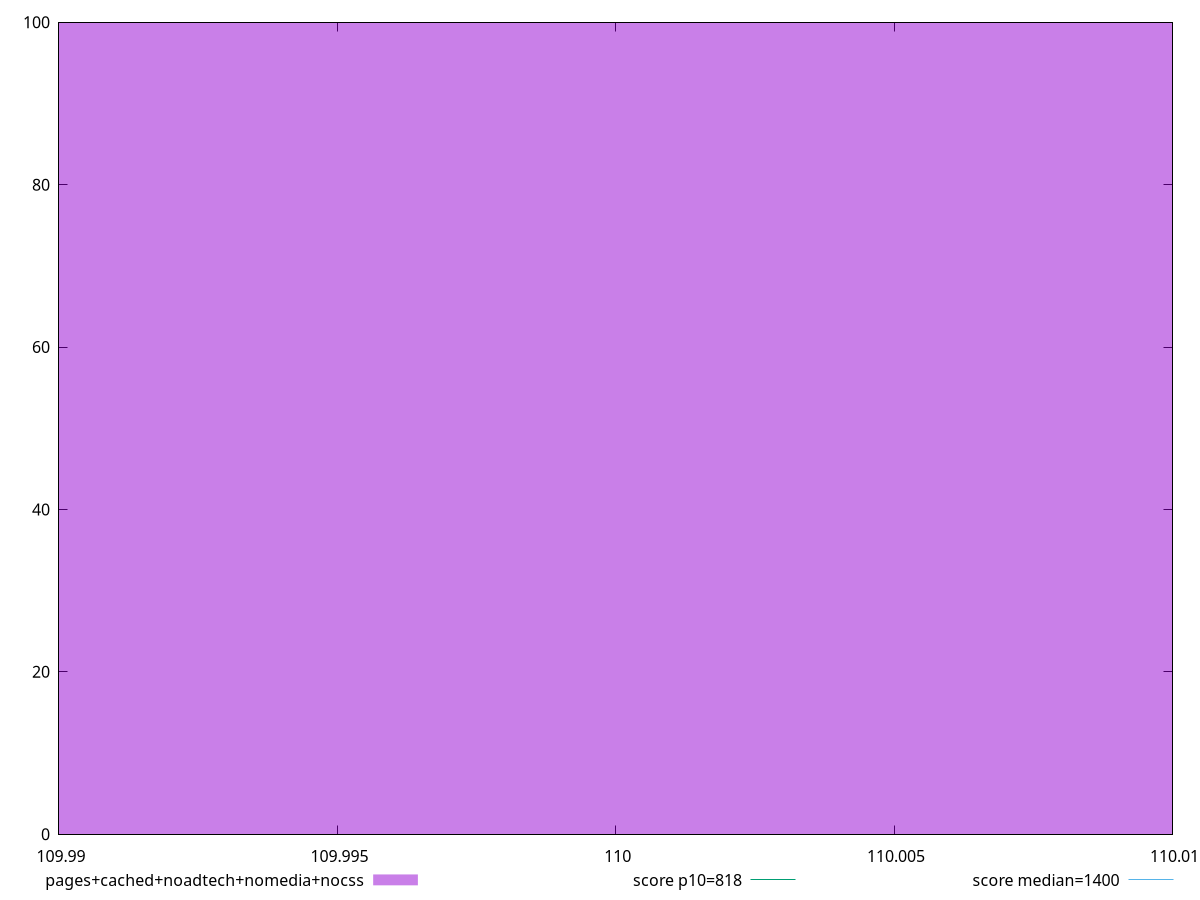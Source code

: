 reset

$pagesCachedNoadtechNomediaNocss <<EOF
110 100
EOF

set key outside below
set boxwidth 0.1
set xrange [109.99:110.01]
set yrange [0:100]
set trange [0:100]
set style fill transparent solid 0.5 noborder

set parametric
set terminal svg size 640, 490 enhanced background rgb 'white'
set output "report_00018_2021-02-10T15-25-16.877Z/dom-size/comparison/histogram/4_vs_5.svg"

plot $pagesCachedNoadtechNomediaNocss title "pages+cached+noadtech+nomedia+nocss" with boxes, \
     818,t title "score p10=818", \
     1400,t title "score median=1400"

reset
